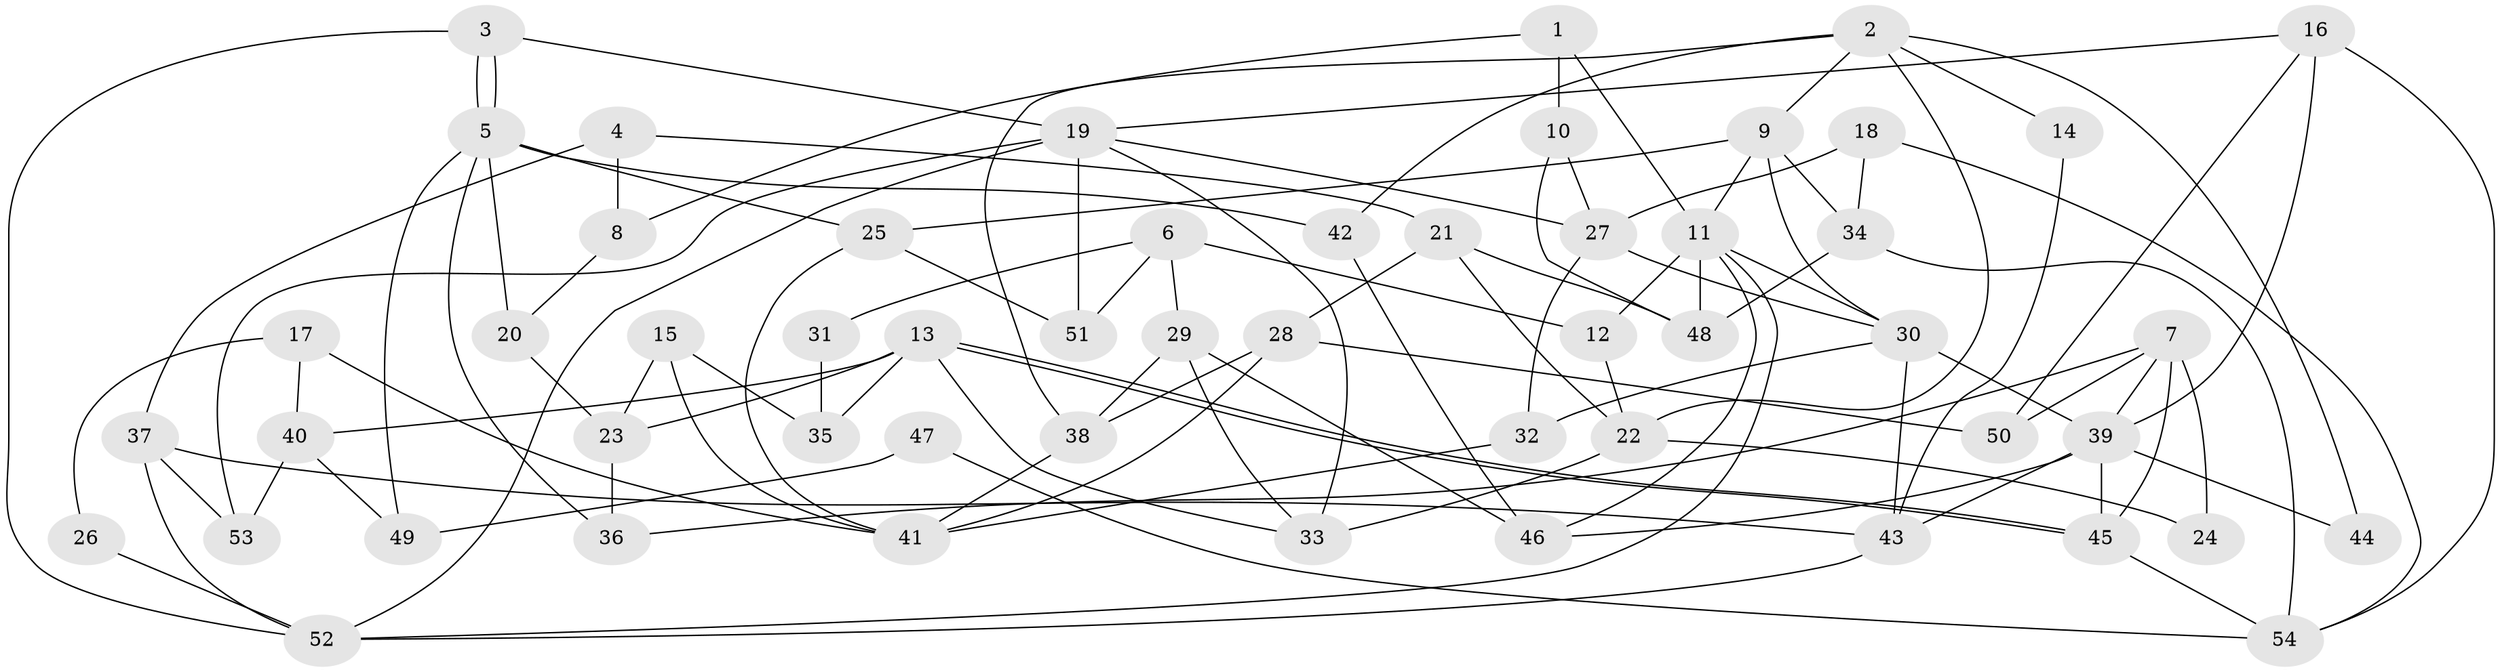 // Generated by graph-tools (version 1.1) at 2025/15/03/09/25 04:15:09]
// undirected, 54 vertices, 108 edges
graph export_dot {
graph [start="1"]
  node [color=gray90,style=filled];
  1;
  2;
  3;
  4;
  5;
  6;
  7;
  8;
  9;
  10;
  11;
  12;
  13;
  14;
  15;
  16;
  17;
  18;
  19;
  20;
  21;
  22;
  23;
  24;
  25;
  26;
  27;
  28;
  29;
  30;
  31;
  32;
  33;
  34;
  35;
  36;
  37;
  38;
  39;
  40;
  41;
  42;
  43;
  44;
  45;
  46;
  47;
  48;
  49;
  50;
  51;
  52;
  53;
  54;
  1 -- 11;
  1 -- 10;
  1 -- 8;
  2 -- 38;
  2 -- 22;
  2 -- 9;
  2 -- 14;
  2 -- 42;
  2 -- 44;
  3 -- 19;
  3 -- 5;
  3 -- 5;
  3 -- 52;
  4 -- 37;
  4 -- 21;
  4 -- 8;
  5 -- 25;
  5 -- 20;
  5 -- 36;
  5 -- 42;
  5 -- 49;
  6 -- 12;
  6 -- 51;
  6 -- 29;
  6 -- 31;
  7 -- 36;
  7 -- 45;
  7 -- 24;
  7 -- 39;
  7 -- 50;
  8 -- 20;
  9 -- 11;
  9 -- 25;
  9 -- 30;
  9 -- 34;
  10 -- 48;
  10 -- 27;
  11 -- 46;
  11 -- 52;
  11 -- 12;
  11 -- 30;
  11 -- 48;
  12 -- 22;
  13 -- 33;
  13 -- 45;
  13 -- 45;
  13 -- 23;
  13 -- 35;
  13 -- 40;
  14 -- 43;
  15 -- 23;
  15 -- 41;
  15 -- 35;
  16 -- 39;
  16 -- 19;
  16 -- 50;
  16 -- 54;
  17 -- 40;
  17 -- 41;
  17 -- 26;
  18 -- 54;
  18 -- 34;
  18 -- 27;
  19 -- 52;
  19 -- 27;
  19 -- 33;
  19 -- 51;
  19 -- 53;
  20 -- 23;
  21 -- 48;
  21 -- 28;
  21 -- 22;
  22 -- 33;
  22 -- 24;
  23 -- 36;
  25 -- 41;
  25 -- 51;
  26 -- 52;
  27 -- 30;
  27 -- 32;
  28 -- 41;
  28 -- 50;
  28 -- 38;
  29 -- 46;
  29 -- 33;
  29 -- 38;
  30 -- 32;
  30 -- 39;
  30 -- 43;
  31 -- 35;
  32 -- 41;
  34 -- 54;
  34 -- 48;
  37 -- 52;
  37 -- 43;
  37 -- 53;
  38 -- 41;
  39 -- 43;
  39 -- 44;
  39 -- 45;
  39 -- 46;
  40 -- 53;
  40 -- 49;
  42 -- 46;
  43 -- 52;
  45 -- 54;
  47 -- 54;
  47 -- 49;
}
